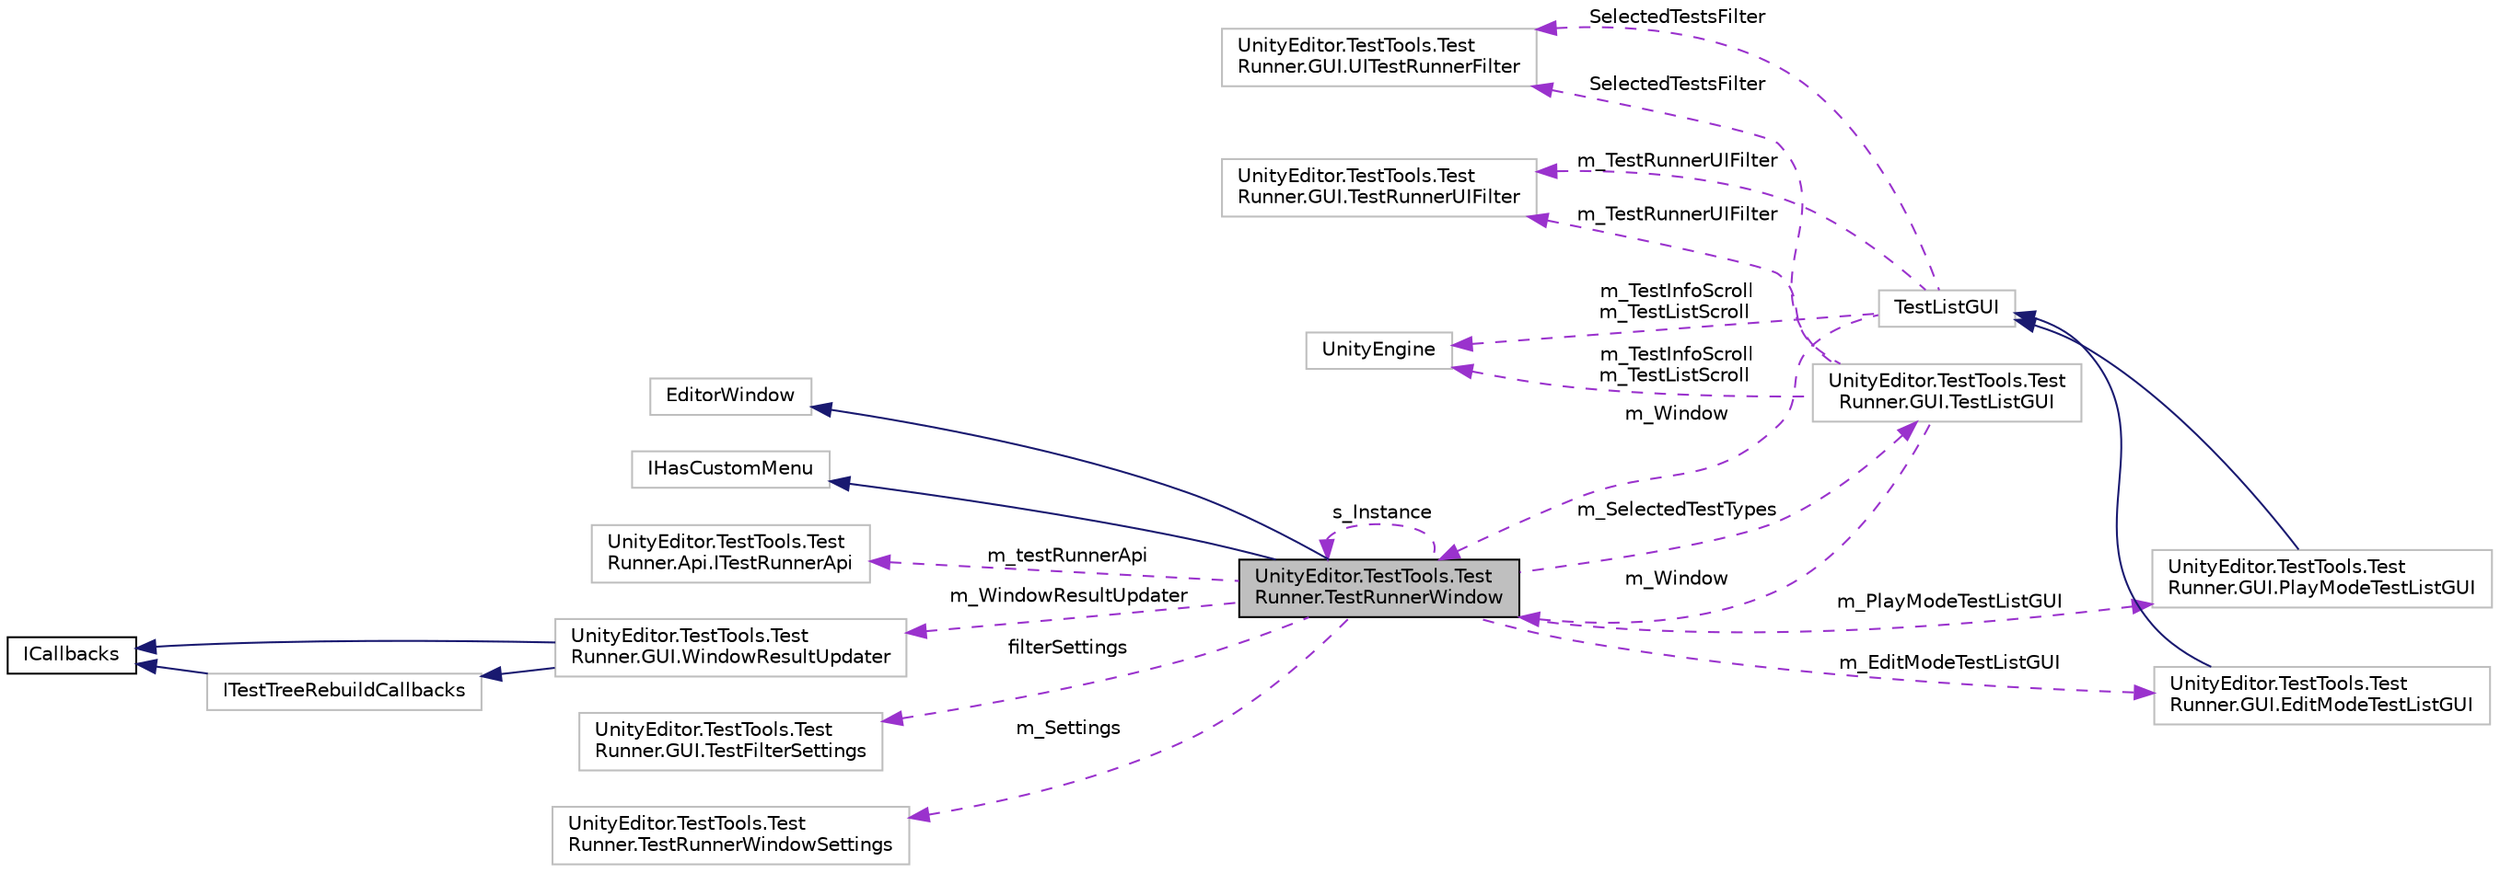 digraph "UnityEditor.TestTools.TestRunner.TestRunnerWindow"
{
 // LATEX_PDF_SIZE
  edge [fontname="Helvetica",fontsize="10",labelfontname="Helvetica",labelfontsize="10"];
  node [fontname="Helvetica",fontsize="10",shape=record];
  rankdir="LR";
  Node1 [label="UnityEditor.TestTools.Test\lRunner.TestRunnerWindow",height=0.2,width=0.4,color="black", fillcolor="grey75", style="filled", fontcolor="black",tooltip="The TestRunnerWindow class is repsonsible for drawing the Test Runner window."];
  Node2 -> Node1 [dir="back",color="midnightblue",fontsize="10",style="solid",fontname="Helvetica"];
  Node2 [label="EditorWindow",height=0.2,width=0.4,color="grey75", fillcolor="white", style="filled",tooltip=" "];
  Node3 -> Node1 [dir="back",color="midnightblue",fontsize="10",style="solid",fontname="Helvetica"];
  Node3 [label="IHasCustomMenu",height=0.2,width=0.4,color="grey75", fillcolor="white", style="filled",tooltip=" "];
  Node4 -> Node1 [dir="back",color="darkorchid3",fontsize="10",style="dashed",label=" m_testRunnerApi" ,fontname="Helvetica"];
  Node4 [label="UnityEditor.TestTools.Test\lRunner.Api.ITestRunnerApi",height=0.2,width=0.4,color="grey75", fillcolor="white", style="filled",tooltip=" "];
  Node5 -> Node1 [dir="back",color="darkorchid3",fontsize="10",style="dashed",label=" m_PlayModeTestListGUI" ,fontname="Helvetica"];
  Node5 [label="UnityEditor.TestTools.Test\lRunner.GUI.PlayModeTestListGUI",height=0.2,width=0.4,color="grey75", fillcolor="white", style="filled",tooltip=" "];
  Node6 -> Node5 [dir="back",color="midnightblue",fontsize="10",style="solid",fontname="Helvetica"];
  Node6 [label="TestListGUI",height=0.2,width=0.4,color="grey75", fillcolor="white", style="filled",tooltip=" "];
  Node7 -> Node6 [dir="back",color="darkorchid3",fontsize="10",style="dashed",label=" SelectedTestsFilter" ,fontname="Helvetica"];
  Node7 [label="UnityEditor.TestTools.Test\lRunner.GUI.UITestRunnerFilter",height=0.2,width=0.4,color="grey75", fillcolor="white", style="filled",tooltip=" "];
  Node8 -> Node6 [dir="back",color="darkorchid3",fontsize="10",style="dashed",label=" m_TestInfoScroll\nm_TestListScroll" ,fontname="Helvetica"];
  Node8 [label="UnityEngine",height=0.2,width=0.4,color="grey75", fillcolor="white", style="filled",tooltip=" "];
  Node9 -> Node6 [dir="back",color="darkorchid3",fontsize="10",style="dashed",label=" m_TestRunnerUIFilter" ,fontname="Helvetica"];
  Node9 [label="UnityEditor.TestTools.Test\lRunner.GUI.TestRunnerUIFilter",height=0.2,width=0.4,color="grey75", fillcolor="white", style="filled",tooltip=" "];
  Node1 -> Node6 [dir="back",color="darkorchid3",fontsize="10",style="dashed",label=" m_Window" ,fontname="Helvetica"];
  Node10 -> Node1 [dir="back",color="darkorchid3",fontsize="10",style="dashed",label=" m_WindowResultUpdater" ,fontname="Helvetica"];
  Node10 [label="UnityEditor.TestTools.Test\lRunner.GUI.WindowResultUpdater",height=0.2,width=0.4,color="grey75", fillcolor="white", style="filled",tooltip=" "];
  Node11 -> Node10 [dir="back",color="midnightblue",fontsize="10",style="solid",fontname="Helvetica"];
  Node11 [label="ICallbacks",height=0.2,width=0.4,color="black", fillcolor="white", style="filled",URL="$interface_unity_editor_1_1_test_tools_1_1_test_runner_1_1_api_1_1_i_callbacks.html",tooltip=" "];
  Node12 -> Node10 [dir="back",color="midnightblue",fontsize="10",style="solid",fontname="Helvetica"];
  Node12 [label="ITestTreeRebuildCallbacks",height=0.2,width=0.4,color="grey75", fillcolor="white", style="filled",tooltip=" "];
  Node11 -> Node12 [dir="back",color="midnightblue",fontsize="10",style="solid",fontname="Helvetica"];
  Node13 -> Node1 [dir="back",color="darkorchid3",fontsize="10",style="dashed",label=" m_SelectedTestTypes" ,fontname="Helvetica"];
  Node13 [label="UnityEditor.TestTools.Test\lRunner.GUI.TestListGUI",height=0.2,width=0.4,color="grey75", fillcolor="white", style="filled",tooltip=" "];
  Node7 -> Node13 [dir="back",color="darkorchid3",fontsize="10",style="dashed",label=" SelectedTestsFilter" ,fontname="Helvetica"];
  Node8 -> Node13 [dir="back",color="darkorchid3",fontsize="10",style="dashed",label=" m_TestInfoScroll\nm_TestListScroll" ,fontname="Helvetica"];
  Node9 -> Node13 [dir="back",color="darkorchid3",fontsize="10",style="dashed",label=" m_TestRunnerUIFilter" ,fontname="Helvetica"];
  Node1 -> Node13 [dir="back",color="darkorchid3",fontsize="10",style="dashed",label=" m_Window" ,fontname="Helvetica"];
  Node14 -> Node1 [dir="back",color="darkorchid3",fontsize="10",style="dashed",label=" filterSettings" ,fontname="Helvetica"];
  Node14 [label="UnityEditor.TestTools.Test\lRunner.GUI.TestFilterSettings",height=0.2,width=0.4,color="grey75", fillcolor="white", style="filled",tooltip=" "];
  Node15 -> Node1 [dir="back",color="darkorchid3",fontsize="10",style="dashed",label=" m_EditModeTestListGUI" ,fontname="Helvetica"];
  Node15 [label="UnityEditor.TestTools.Test\lRunner.GUI.EditModeTestListGUI",height=0.2,width=0.4,color="grey75", fillcolor="white", style="filled",tooltip=" "];
  Node6 -> Node15 [dir="back",color="midnightblue",fontsize="10",style="solid",fontname="Helvetica"];
  Node16 -> Node1 [dir="back",color="darkorchid3",fontsize="10",style="dashed",label=" m_Settings" ,fontname="Helvetica"];
  Node16 [label="UnityEditor.TestTools.Test\lRunner.TestRunnerWindowSettings",height=0.2,width=0.4,color="grey75", fillcolor="white", style="filled",tooltip=" "];
  Node1 -> Node1 [dir="back",color="darkorchid3",fontsize="10",style="dashed",label=" s_Instance" ,fontname="Helvetica"];
}

